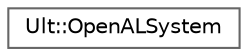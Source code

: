 digraph "Graphical Class Hierarchy"
{
 // LATEX_PDF_SIZE
  bgcolor="transparent";
  edge [fontname=Helvetica,fontsize=10,labelfontname=Helvetica,labelfontsize=10];
  node [fontname=Helvetica,fontsize=10,shape=box,height=0.2,width=0.4];
  rankdir="LR";
  Node0 [id="Node000000",label="Ult::OpenALSystem",height=0.2,width=0.4,color="grey40", fillcolor="white", style="filled",URL="$class_ult_1_1_open_a_l_system.html",tooltip=" "];
}
